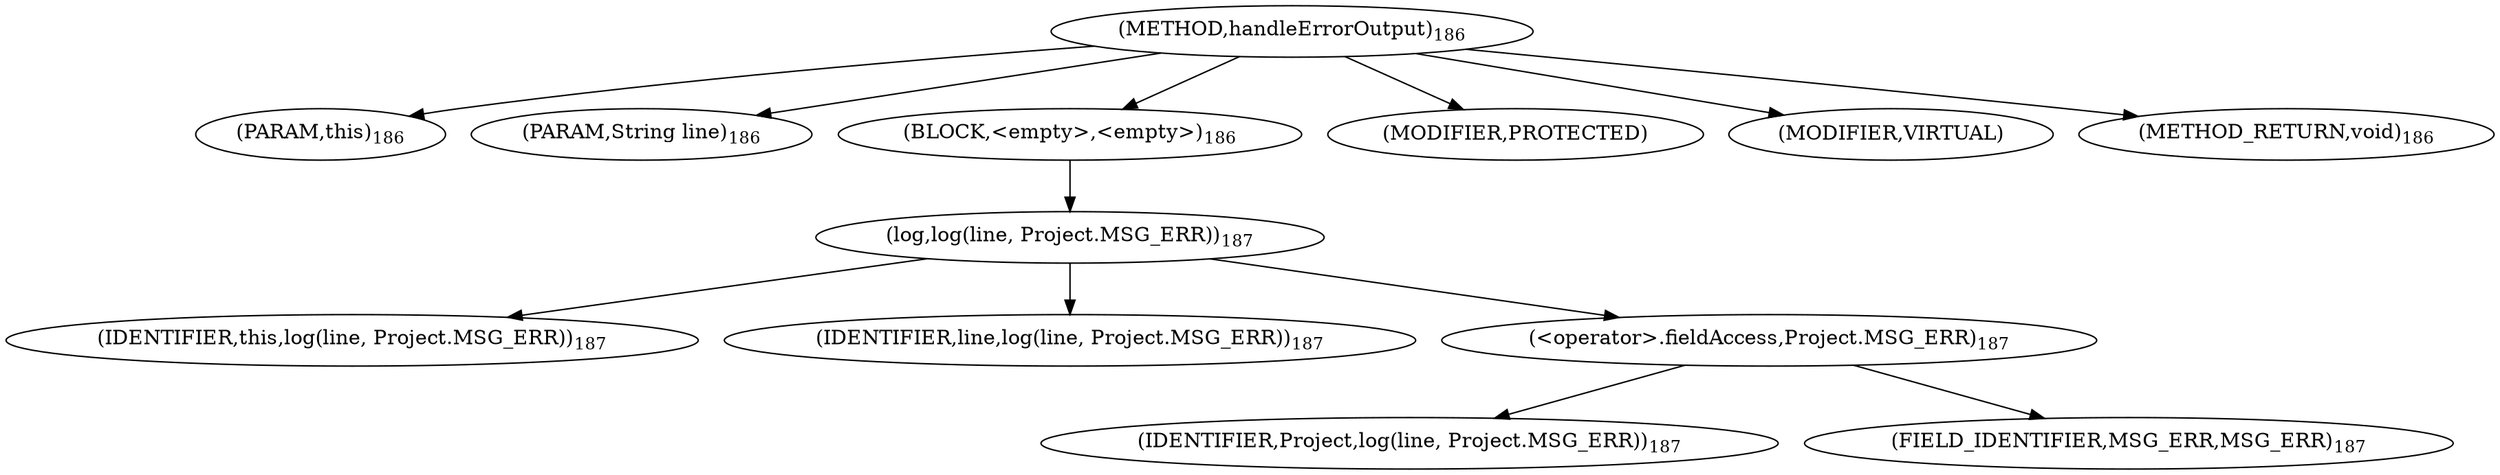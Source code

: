 digraph "handleErrorOutput" {  
"235" [label = <(METHOD,handleErrorOutput)<SUB>186</SUB>> ]
"19" [label = <(PARAM,this)<SUB>186</SUB>> ]
"236" [label = <(PARAM,String line)<SUB>186</SUB>> ]
"237" [label = <(BLOCK,&lt;empty&gt;,&lt;empty&gt;)<SUB>186</SUB>> ]
"238" [label = <(log,log(line, Project.MSG_ERR))<SUB>187</SUB>> ]
"18" [label = <(IDENTIFIER,this,log(line, Project.MSG_ERR))<SUB>187</SUB>> ]
"239" [label = <(IDENTIFIER,line,log(line, Project.MSG_ERR))<SUB>187</SUB>> ]
"240" [label = <(&lt;operator&gt;.fieldAccess,Project.MSG_ERR)<SUB>187</SUB>> ]
"241" [label = <(IDENTIFIER,Project,log(line, Project.MSG_ERR))<SUB>187</SUB>> ]
"242" [label = <(FIELD_IDENTIFIER,MSG_ERR,MSG_ERR)<SUB>187</SUB>> ]
"243" [label = <(MODIFIER,PROTECTED)> ]
"244" [label = <(MODIFIER,VIRTUAL)> ]
"245" [label = <(METHOD_RETURN,void)<SUB>186</SUB>> ]
  "235" -> "19" 
  "235" -> "236" 
  "235" -> "237" 
  "235" -> "243" 
  "235" -> "244" 
  "235" -> "245" 
  "237" -> "238" 
  "238" -> "18" 
  "238" -> "239" 
  "238" -> "240" 
  "240" -> "241" 
  "240" -> "242" 
}
